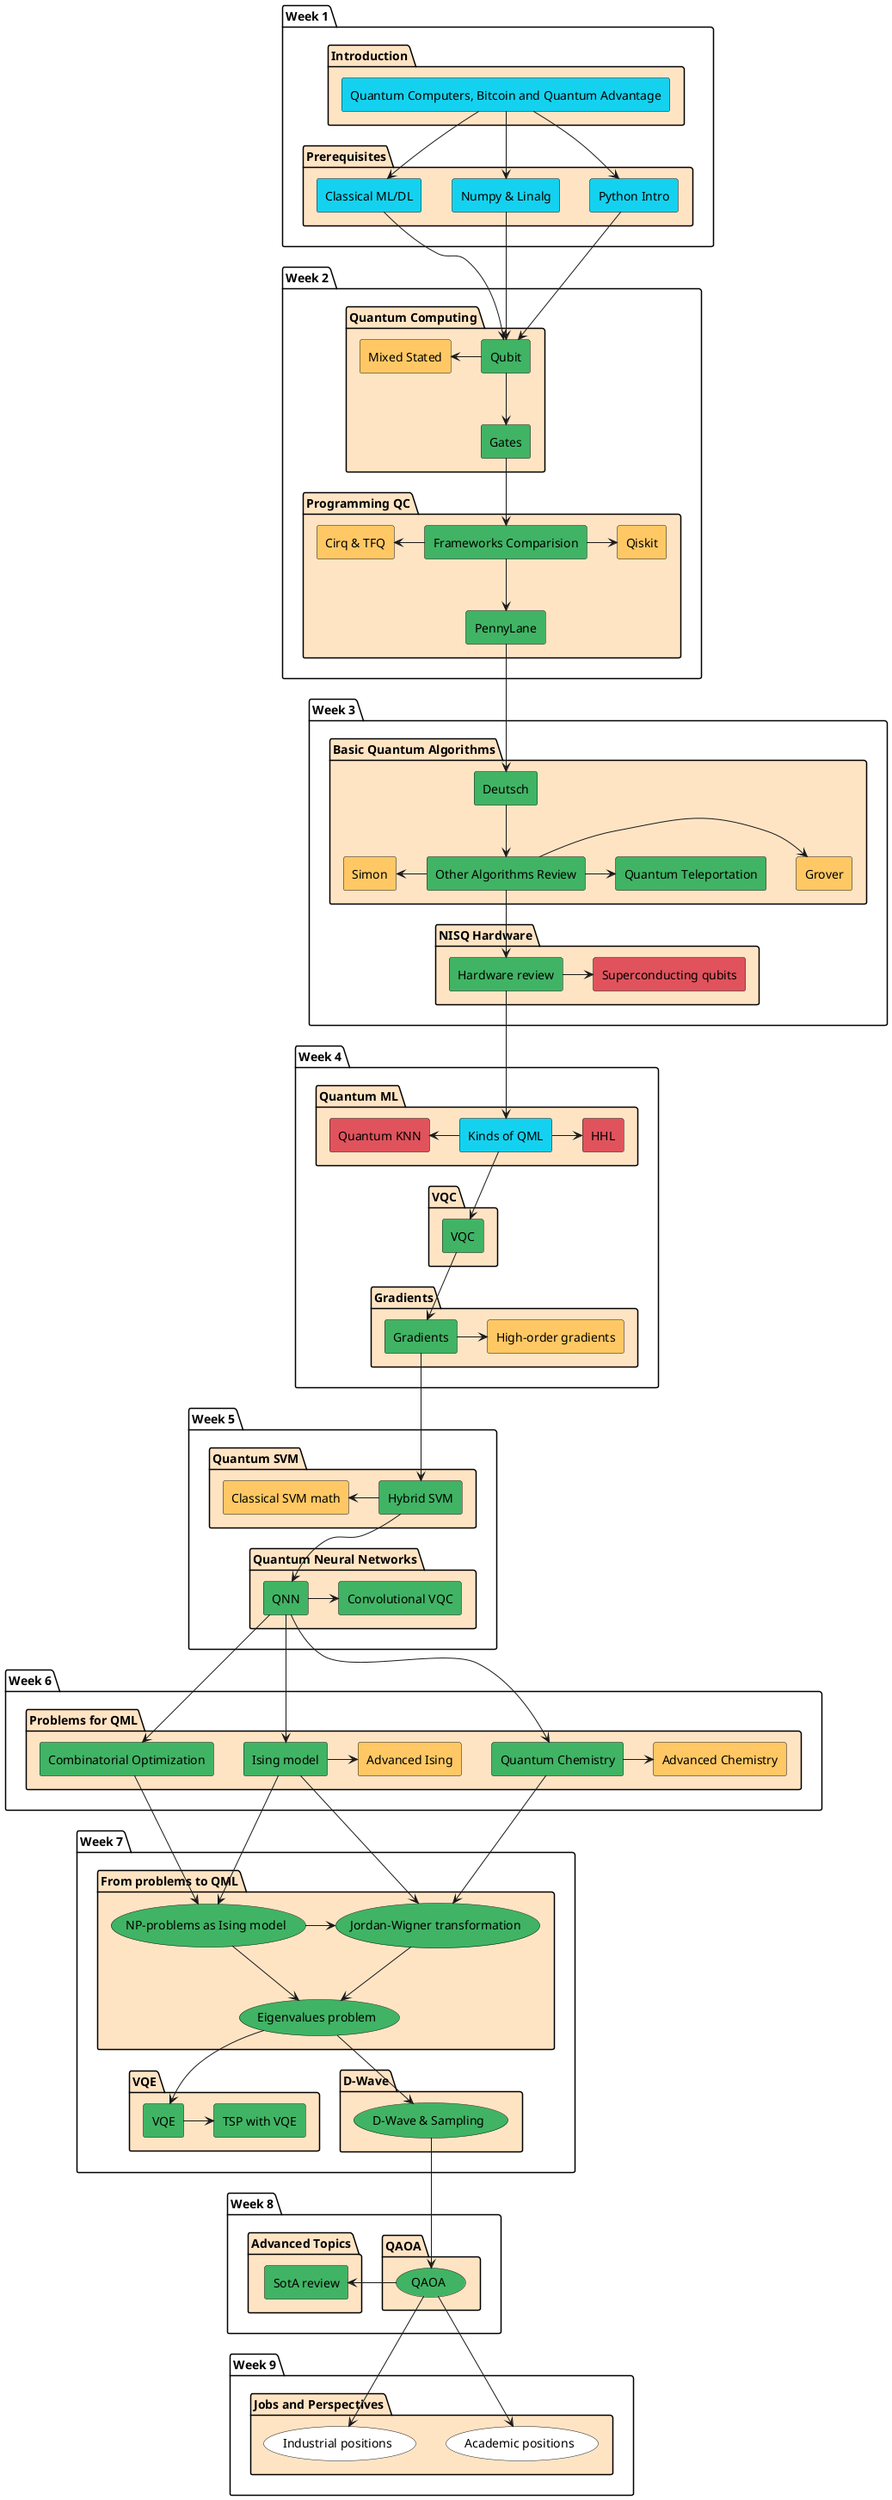 @startuml
package "Week 1" {
        package "Introduction" #Bisque {
                rectangle "Quantum Computers, Bitcoin and Quantum Advantage" as intro1 #14D2EF
        }

        package "Prerequisites" #Bisque {
                rectangle "Python Intro" as python #14D2EF
                rectangle "Numpy & Linalg" as numpy #14D2EF
                rectangle "Classical ML/DL" as ml #14D2EF
        }
}

package "Week 2" {
        package "Quantum Computing" as qci #Bisque {
                rectangle "Qubit" as qubit #40B464
                rectangle "Gates" as gates #40B464
                rectangle "Mixed Stated" as mixed #FFC864
        }

        package "Programming QC" #Bisque {
                rectangle "Frameworks Comparision" as progcomparision #40B464
                rectangle "PennyLane" as pennylane #40B464
                rectangle "Qiskit" as qiskit #FFC864
                rectangle "Cirq & TFQ" as cirq #FFC864
        }
}

package "Week 3" {
        package "Basic Quantum Algorithms" as qalgo #Bisque {
                rectangle "Deutsch" as deutsch #40B464
                rectangle "Other Algorithms Review" as advanced_algos #40B464
                rectangle "Grover" as grover #FFC864
                rectangle "Quantum Teleportation" as qtp #40B464
                rectangle "Simon" as saimon #FFC864
        }

        package "NISQ Hardware" #Bisque {
                rectangle "Hardware review" as review #40B464
                rectangle "Superconducting qubits" as schard #E0535C
        }
}

package "Week 4" {
        package "Quantum ML" #Bisque {
                rectangle "Kinds of QML" as qml_general #14D2EF
                rectangle "HHL" as hhl #E0535C
                rectangle "Quantum KNN" as qknn #E0535C
        }

        package "VQC" #Bisque {
                rectangle "VQC" as vqc #40B464
        }

        package "Gradients" #Bisque {
                rectangle "Gradients" as grad #40B464
                rectangle "High-order gradients" as hograd #FFC864
        }
}

package "Week 5" {
        package "Quantum SVM" #Bisque {
                rectangle "Hybrid SVM" as hsvm #40B464
                rectangle "Classical SVM math" as csvm #FFC864
        }

        package "Quantum Neural Networks" #Bisque {
                rectangle "QNN" as qnn #40B464
                ' rectangle "Barren plateaus" as barren #FFC864
                rectangle "Convolutional VQC" as convvqc #40B464
        }
}

package "Week 6" {
        package "Problems for QML" #Bisque {
                rectangle "Ising model" as ising #40B464
                rectangle "Advanced Ising" as aising #FFC864
                rectangle "Combinatorial Optimization" as copt #40B464
                rectangle "Quantum Chemistry" as qchem #40B464
                rectangle "Advanced Chemistry" as aqchem #FFC864
        }
}

package "Week 7" {
          package "From problems to QML" #Bisque {
                usecase "NP-problems as Ising model" as npising #40B464
                usecase "Jordan-Wigner transformation" as jordan #40B464
                usecase "Eigenvalues problem" as eigenvals #40B464
        }

        package "VQE" #Bisque {
                rectangle "VQE" as vqe #40B464
                rectangle "TSP with VQE" as tspvqe #40B464
        }

        package "D-Wave" #Bisque {
                usecase "D-Wave & Sampling" as dwave #40B464
        }
}

package "Week 8" {
        package "QAOA" #Bisque {
                usecase "QAOA" as qaoa #40B464
        }
        package "Advanced Topics" as adv #Bisque {
                rectangle "SotA review" as sota #40B464
        }
}

package "Week 9" {
        package "Jobs and Perspectives" as jobs #Bisque {
                usecase "Academic positions" as academic #White
                usecase "Industrial positions" as industrial #White
        }
}


intro1 --> python
intro1 --> numpy
intro1 --> ml

python --> qubit
numpy --> qubit
ml --> qubit

qubit --> gates
mixed <- qubit

gates --> progcomparision
progcomparision --> pennylane
cirq <- progcomparision
progcomparision -> qiskit

pennylane --> deutsch

deutsch --> advanced_algos
advanced_algos -> grover
advanced_algos -> qtp
saimon <- advanced_algos

advanced_algos --> review
review -> schard

review --> qml_general

qml_general -> hhl
qknn <- qml_general

qml_general --> vqc

vqc --> grad
grad -> hograd

grad --> hsvm
' barren <- qnn
qnn -> convvqc

hsvm --> qnn
csvm <- hsvm

qnn --> copt
qnn --> ising
qnn --> qchem
qchem -> aqchem
qchem --> jordan
ising -> aising
ising --> npising
ising --> jordan
npising -> jordan
copt --> npising

npising --> eigenvals
jordan --> eigenvals

eigenvals --> vqe
eigenvals --> dwave

vqe -> tspvqe

dwave --> qaoa

qaoa -> sota
qaoa --> academic
qaoa --> industrial

@enduml
